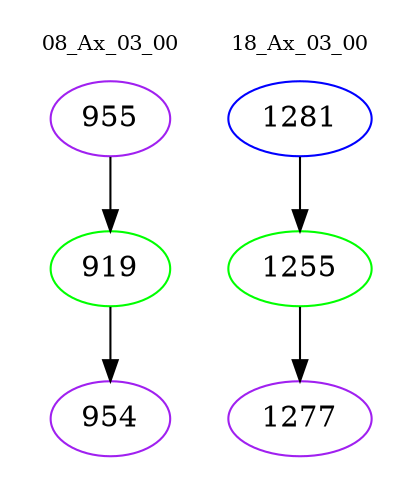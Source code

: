 digraph{
subgraph cluster_0 {
color = white
label = "08_Ax_03_00";
fontsize=10;
T0_955 [label="955", color="purple"]
T0_955 -> T0_919 [color="black"]
T0_919 [label="919", color="green"]
T0_919 -> T0_954 [color="black"]
T0_954 [label="954", color="purple"]
}
subgraph cluster_1 {
color = white
label = "18_Ax_03_00";
fontsize=10;
T1_1281 [label="1281", color="blue"]
T1_1281 -> T1_1255 [color="black"]
T1_1255 [label="1255", color="green"]
T1_1255 -> T1_1277 [color="black"]
T1_1277 [label="1277", color="purple"]
}
}
